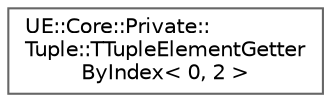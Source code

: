 digraph "Graphical Class Hierarchy"
{
 // INTERACTIVE_SVG=YES
 // LATEX_PDF_SIZE
  bgcolor="transparent";
  edge [fontname=Helvetica,fontsize=10,labelfontname=Helvetica,labelfontsize=10];
  node [fontname=Helvetica,fontsize=10,shape=box,height=0.2,width=0.4];
  rankdir="LR";
  Node0 [id="Node000000",label="UE::Core::Private::\lTuple::TTupleElementGetter\lByIndex\< 0, 2 \>",height=0.2,width=0.4,color="grey40", fillcolor="white", style="filled",URL="$d4/d42/structUE_1_1Core_1_1Private_1_1Tuple_1_1TTupleElementGetterByIndex_3_010_00_012_01_4.html",tooltip=" "];
}

